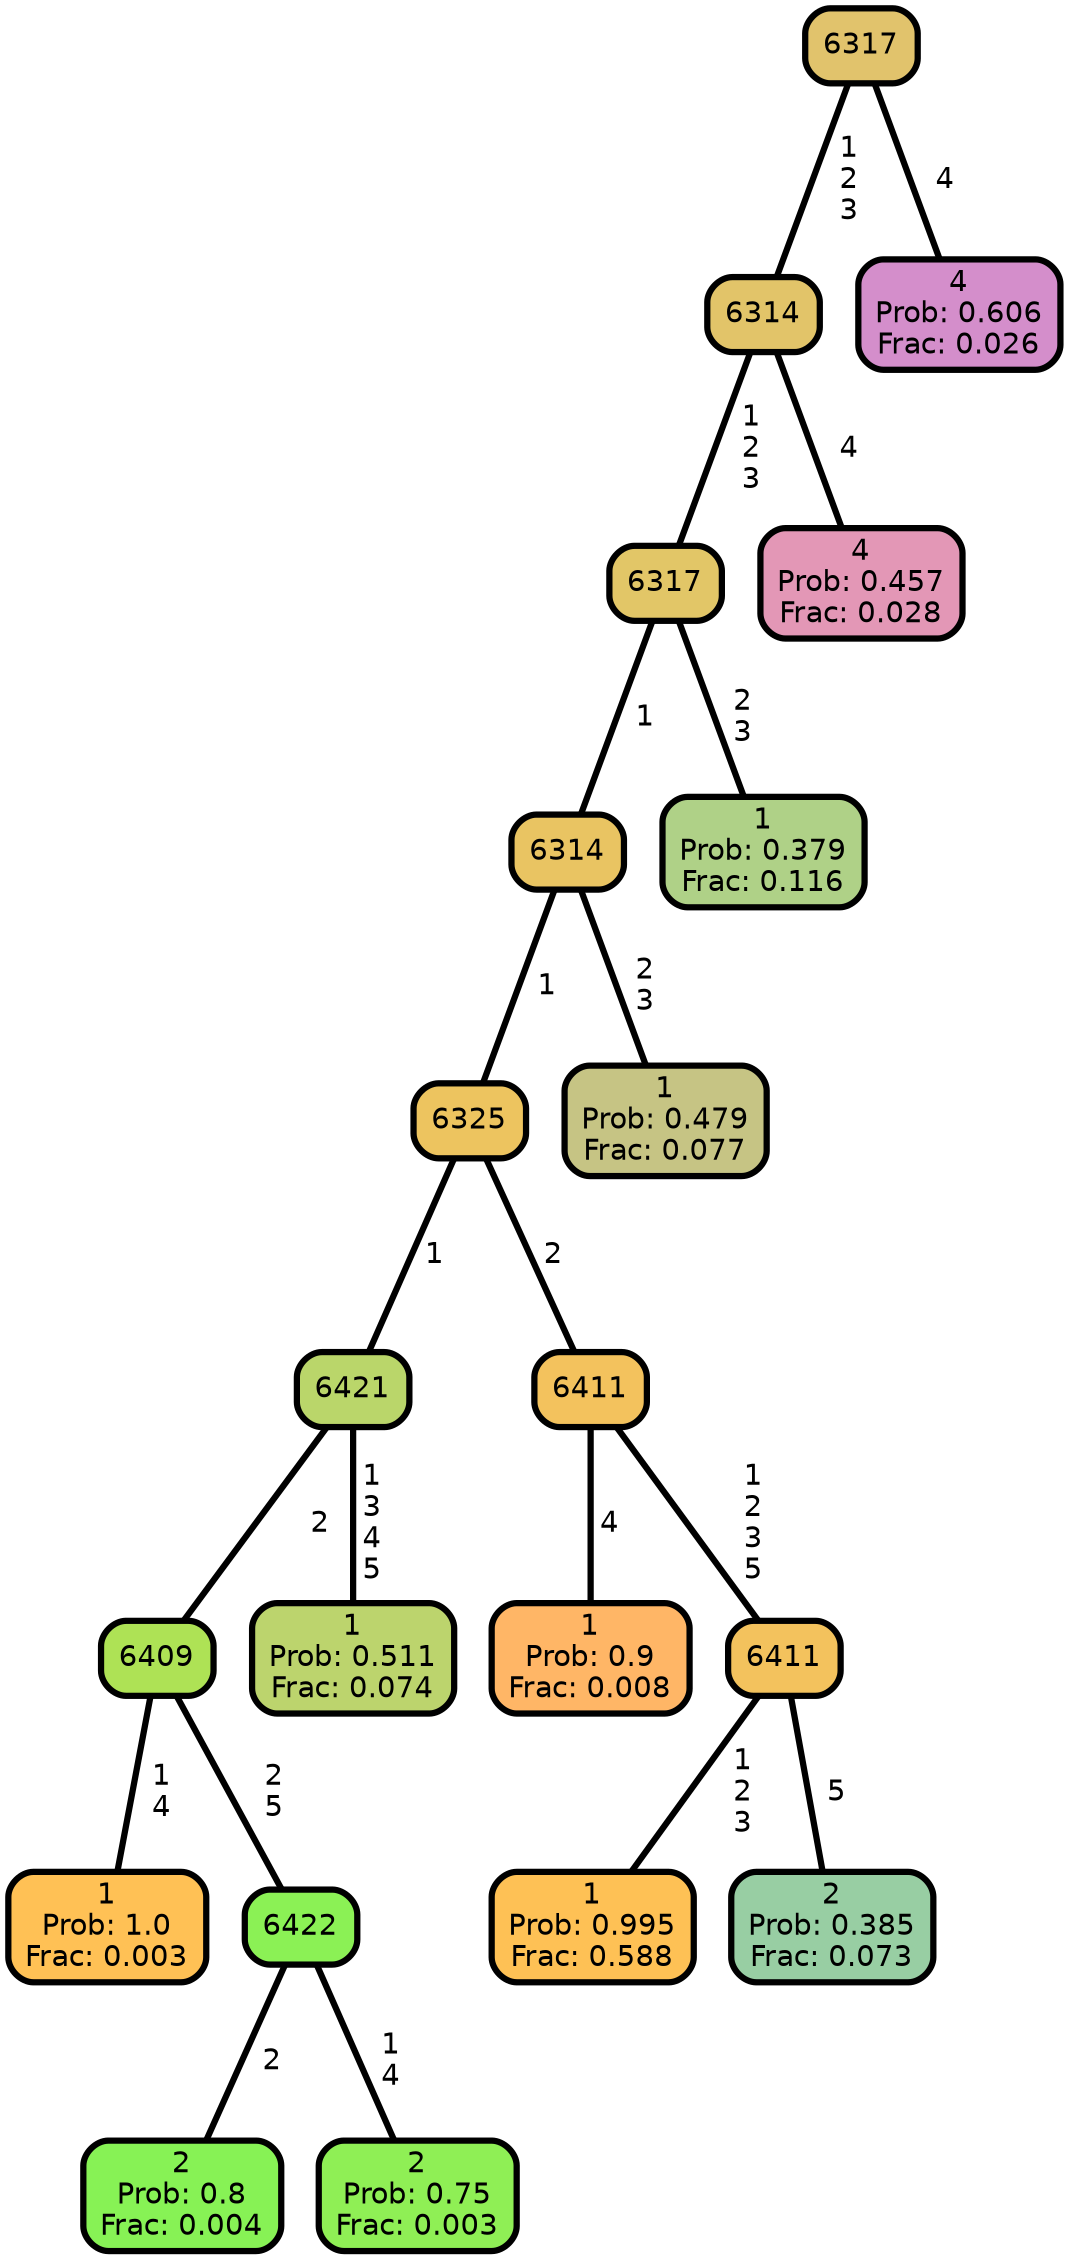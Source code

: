 graph Tree {
node [shape=box, style="filled, rounded",color="black",penwidth="3",fontcolor="black",                 fontname=helvetica] ;
graph [ranksep="0 equally", splines=straight,                 bgcolor=transparent, dpi=200] ;
edge [fontname=helvetica, color=black] ;
0 [label="1
Prob: 1.0
Frac: 0.003", fillcolor="#ffc155"] ;
1 [label="6409", fillcolor="#aee255"] ;
2 [label="2
Prob: 0.8
Frac: 0.004", fillcolor="#87f255"] ;
3 [label="6422", fillcolor="#8bf155"] ;
4 [label="2
Prob: 0.75
Frac: 0.003", fillcolor="#8fef55"] ;
5 [label="6421", fillcolor="#bad66a"] ;
6 [label="1
Prob: 0.511
Frac: 0.074", fillcolor="#bcd46d"] ;
7 [label="6325", fillcolor="#edc45f"] ;
8 [label="1
Prob: 0.9
Frac: 0.008", fillcolor="#ffb666"] ;
9 [label="6411", fillcolor="#f3c25d"] ;
10 [label="1
Prob: 0.995
Frac: 0.588", fillcolor="#fec155"] ;
11 [label="6411", fillcolor="#f3c25d"] ;
12 [label="2
Prob: 0.385
Frac: 0.073", fillcolor="#98cea3"] ;
13 [label="6314", fillcolor="#e9c462"] ;
14 [label="1
Prob: 0.479
Frac: 0.077", fillcolor="#c6c484"] ;
15 [label="6317", fillcolor="#e2c667"] ;
16 [label="1
Prob: 0.379
Frac: 0.116", fillcolor="#afd187"] ;
17 [label="6314", fillcolor="#e2c469"] ;
18 [label="4
Prob: 0.457
Frac: 0.028", fillcolor="#e397b6"] ;
19 [label="6317", fillcolor="#e1c36c"] ;
20 [label="4
Prob: 0.606
Frac: 0.026", fillcolor="#d48ecb"] ;
1 -- 0 [label=" 1\n 4",penwidth=3] ;
1 -- 3 [label=" 2\n 5",penwidth=3] ;
3 -- 2 [label=" 2",penwidth=3] ;
3 -- 4 [label=" 1\n 4",penwidth=3] ;
5 -- 1 [label=" 2",penwidth=3] ;
5 -- 6 [label=" 1\n 3\n 4\n 5",penwidth=3] ;
7 -- 5 [label=" 1",penwidth=3] ;
7 -- 9 [label=" 2",penwidth=3] ;
9 -- 8 [label=" 4",penwidth=3] ;
9 -- 11 [label=" 1\n 2\n 3\n 5",penwidth=3] ;
11 -- 10 [label=" 1\n 2\n 3",penwidth=3] ;
11 -- 12 [label=" 5",penwidth=3] ;
13 -- 7 [label=" 1",penwidth=3] ;
13 -- 14 [label=" 2\n 3",penwidth=3] ;
15 -- 13 [label=" 1",penwidth=3] ;
15 -- 16 [label=" 2\n 3",penwidth=3] ;
17 -- 15 [label=" 1\n 2\n 3",penwidth=3] ;
17 -- 18 [label=" 4",penwidth=3] ;
19 -- 17 [label=" 1\n 2\n 3",penwidth=3] ;
19 -- 20 [label=" 4",penwidth=3] ;
{rank = same;}}